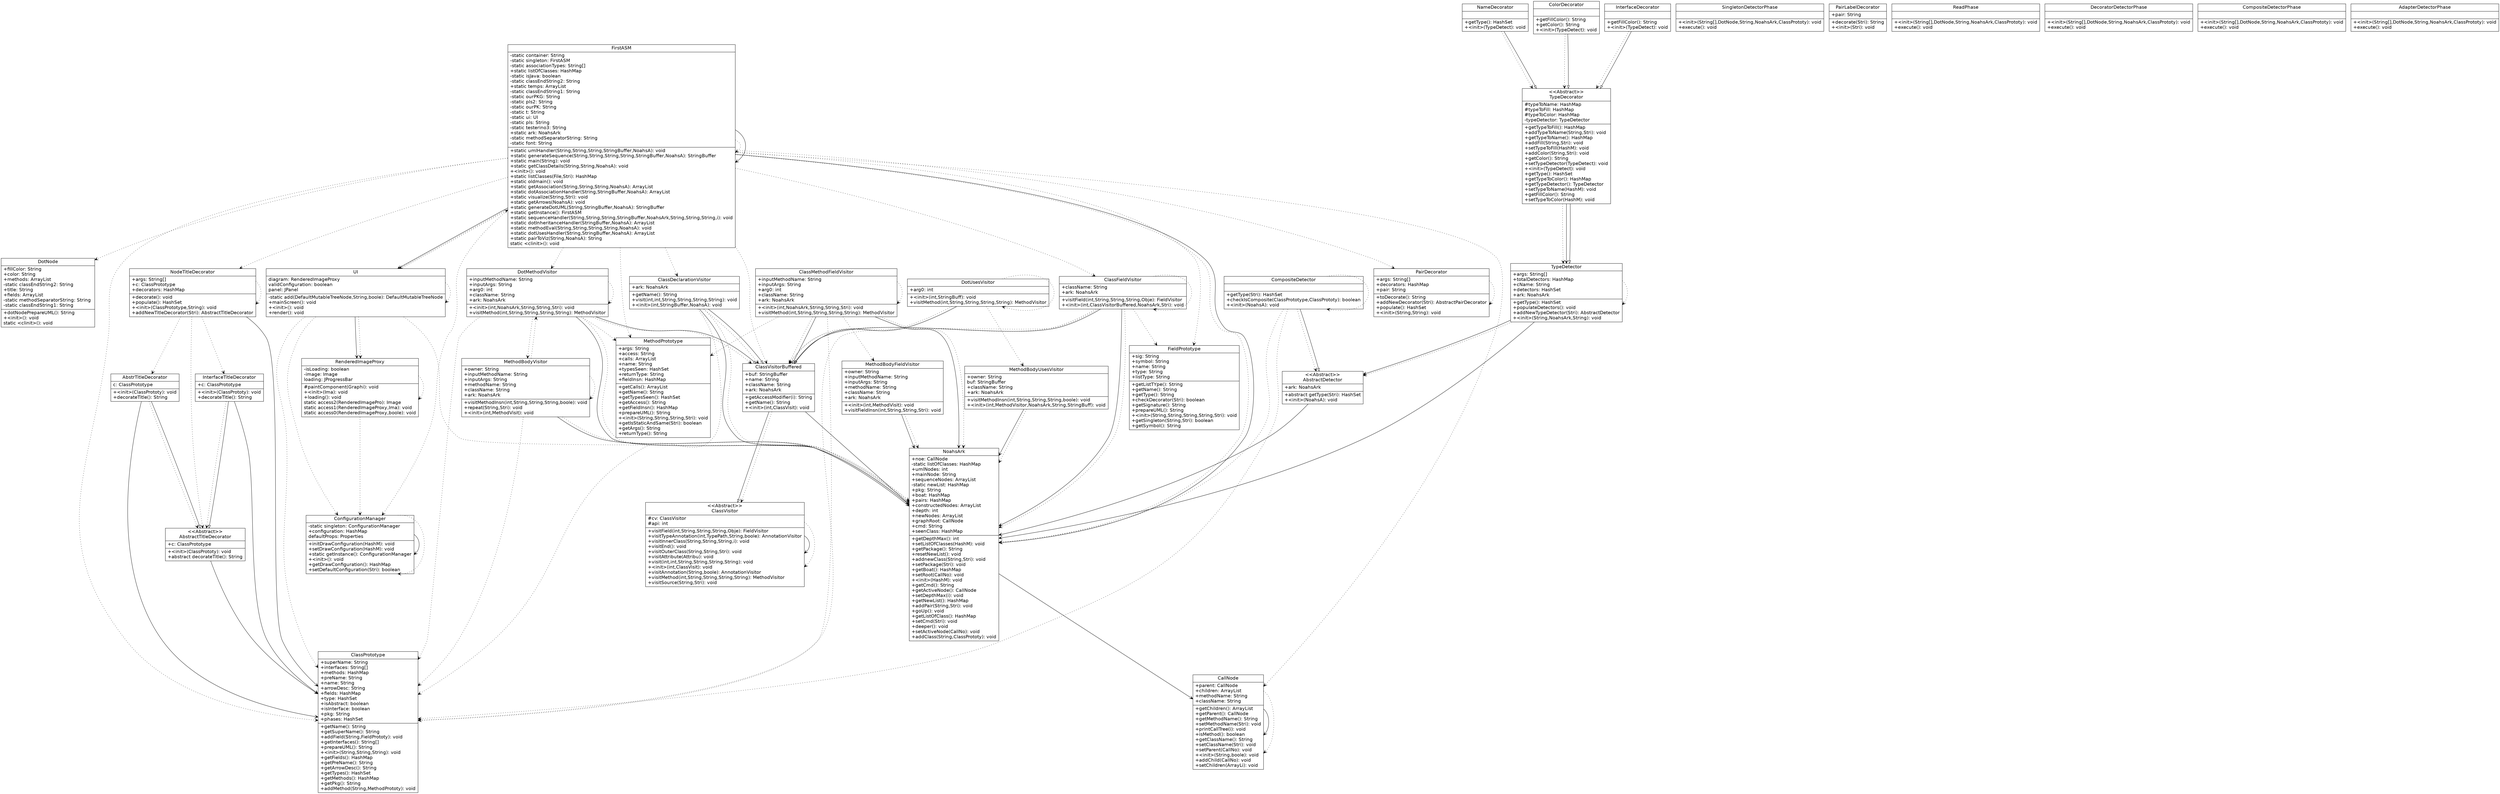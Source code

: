 digraph G{
	fontname = "Bitstream Vera Sans"
	fontsize = 16

node [
	fontname = "Bitstream Vera Sans"
	fontsize = 16

 shape = "record"
]
edge [
	fontname = "Bitstream Vera Sans"
	fontsize = 16
]
InterfaceTitleDecorator [ 
center=true
    label="{
InterfaceTitleDecorator|+c: ClassPrototype \l | +\<init\>(ClassPrototy): void\l+decorateTitle(): String\l}"
color = black
style = filled 
 fillcolor = white
]
MethodPrototype [ 
center=true
    label="{
MethodPrototype|+args: String \l+access: String \l+calls: ArrayList \l+name: String \l+typesSeen: HashSet \l+returnType: String \l+fieldInsn: HashMap \l | +getCalls(): ArrayList\l+getName(): String\l+getTypesSeen(): HashSet\l+getAccess(): String\l+getFieldInsn(): HashMap\l+prepareUML(): String\l+\<init\>(String,String,String,Stri): void\l+getIsStaticAndSame(Stri): boolean\l+getArgs(): String\l+returnType(): String\l}"
color = black
style = filled 
 fillcolor = white
]
ClassMethodFieldVisitor [ 
center=true
    label="{
ClassMethodFieldVisitor|+inputMethodName: String \l+inputArgs: String \l+arg0: int \l+className: String \l+ark: NoahsArk \l | +\<init\>(int,NoahsArk,String,String,Stri): void\l+visitMethod(int,String,String,String,String): MethodVisitor\l}"
color = black
style = filled 
 fillcolor = white
]
MethodBodyUsesVisitor [ 
center=true
    label="{
MethodBodyUsesVisitor|+owner: String \lbuf: StringBuffer \l+className: String \l+ark: NoahsArk \l | +visitMethodInsn(int,String,String,String,boole): void\l+\<init\>(int,MethodVisitor,NoahsArk,String,StringBuff): void\l}"
color = black
style = filled 
 fillcolor = white
]
MethodBodyVisitor [ 
center=true
    label="{
MethodBodyVisitor|+owner: String \l+inputMethodName: String \l+inputArgs: String \l+methodName: String \l+className: String \l+ark: NoahsArk \l | +visitMethodInsn(int,String,String,String,boole): void\l+repeat(String,Stri): void\l+\<init\>(int,MethodVisit): void\l}"
color = black
style = filled 
 fillcolor = white
]
NoahsArk [ 
center=true
    label="{
NoahsArk|+noe: CallNode \l-static listOfClasses: HashMap \l+umlNodes: int \l+mainNode: String \l+sequenceNodes: ArrayList \l-static newList: HashMap \l+pkg: String \l+boat: HashMap \l+pairs: HashMap \l+constructedNodes: ArrayList \l+depth: int \l+newNodes: ArrayList \l+graphRoot: CallNode \l+cmd: String \l+seenClass: HashMap \l | +getDepthMax(): int\l+setListOfClasses(HashM): void\l+getPackage(): String\l+resetNewList(): void\l+addnewClass(String,Stri): void\l+setPackage(Stri): void\l+getBoat(): HashMap\l+setRoot(CallNo): void\l+\<init\>(HashM): void\l+getCmd(): String\l+getActiveNode(): CallNode\l+setDepthMax(i): void\l+getNewList(): HashMap\l+addPair(String,Stri): void\l+goUp(): void\l+getListOfClass(): HashMap\l+setCmd(Stri): void\l+deeper(): void\l+setActiveNode(CallNo): void\l+addClass(String,ClassPrototy): void\l}"
color = black
style = filled 
 fillcolor = white
]
ClassVisitor [ 
center=true
    label="{\<\<Abstract\>\>\n
ClassVisitor|#cv: ClassVisitor \l#api: int \l | +visitField(int,String,String,String,Obje): FieldVisitor\l+visitTypeAnnotation(int,TypePath,String,boole): AnnotationVisitor\l+visitInnerClass(String,String,String,i): void\l+visitEnd(): void\l+visitOuterClass(String,String,Stri): void\l+visitAttribute(Attribu): void\l+visit(int,int,String,String,String,String): void\l+\<init\>(int,ClassVisit): void\l+visitAnnotation(String,boole): AnnotationVisitor\l+visitMethod(int,String,String,String,String): MethodVisitor\l+visitSource(String,Stri): void\l}"
color = black
style = filled 
 fillcolor = white
]
ClassDeclarationVisitor [ 
center=true
    label="{
ClassDeclarationVisitor|+ark: NoahsArk \l | +getName(): String\l+visit(int,int,String,String,String,String): void\l+\<init\>(int,StringBuffer,NoahsA): void\l}"
color = black
style = filled 
 fillcolor = white
]
FieldPrototype [ 
center=true
    label="{
FieldPrototype|+sig: String \l+symbol: String \l+name: String \l+type: String \l+listType: String \l | +getListTYpe(): String\l+getName(): String\l+getType(): String\l+checkDecorator(Stri): boolean\l+getSignature(): String\l+prepareUML(): String\l+\<init\>(String,String,String,String,Stri): void\l+getSingleton(String,Stri): boolean\l+getSymbol(): String\l}"
color = black
style = filled 
 fillcolor = white
]
NodeTitleDecorator [ 
center=true
    label="{
NodeTitleDecorator|+args: String[] \l+c: ClassPrototype \l+decorators: HashMap \l | +decorate(): void\l+populate(): HashSet\l+\<init\>(ClassPrototype,String): void\l+addNewTitleDecorator(Stri): AbstractTitleDecorator\l}"
color = black
style = filled 
 fillcolor = white
]
DotUsesVisitor [ 
center=true
    label="{
DotUsesVisitor|+arg0: int \l | +\<init\>(int,StringBuff): void\l+visitMethod(int,String,String,String,String): MethodVisitor\l}"
color = black
style = filled 
 fillcolor = white
]
PairDecorator [ 
center=true
    label="{
PairDecorator|+args: String[] \l+decorators: HashMap \l+pair: String \l | +toDecorate(): String\l+addNewDecorator(Stri): AbstractPairDecorator\l+populate(): HashSet\l+\<init\>(String,String): void\l}"
color = black
style = filled 
 fillcolor = white
]
AbstractTitleDecorator [ 
center=true
    label="{\<\<Abstract\>\>\n
AbstractTitleDecorator|+c: ClassPrototype \l | +\<init\>(ClassPrototy): void\l+abstract decorateTitle(): String\l}"
color = black
style = filled 
 fillcolor = white
]
NameDecorator [ 
center=true
    label="{
NameDecorator| | +getType(): HashSet\l+\<init\>(TypeDetect): void\l}"
color = black
style = filled 
 fillcolor = white
]
DotNode [ 
center=true
    label="{
DotNode|+fillColor: String \l+color: String \l+methods: ArrayList \l-static classEndString2: String \l+title: String \l+fields: ArrayList \l-static methodSeparatorString: String \l-static classEndString1: String \l | +dotNodePrepareUML(): String\l+\<init\>(): void\lstatic \<clinit\>(): void\l}"
color = black
style = filled 
 fillcolor = white
]
SingletonDetectorPhase [ 
center=true
    label="{
SingletonDetectorPhase| | +\<init\>(String[],DotNode,String,NoahsArk,ClassPrototy): void\l+execute(): void\l}"
color = black
style = filled 
 fillcolor = white
]
ClassFieldVisitor [ 
center=true
    label="{
ClassFieldVisitor|+className: String \l+ark: NoahsArk \l | +visitField(int,String,String,String,Obje): FieldVisitor\l+\<init\>(int,ClassVisitorBuffered,NoahsArk,Stri): void\l}"
color = black
style = filled 
 fillcolor = white
]
UI [ 
center=true
    label="{
UI|diagram: RenderedImageProxy \lvalidConfiguration: boolean \lpanel: JPanel \l | -static add(DefaultMutableTreeNode,String,boole): DefaultMutableTreeNode\l+mainScreen(): void\l+\<init\>(): void\l+render(): void\l}"
color = black
style = filled 
 fillcolor = white
]
FirstASM [ 
center=true
    label="{
FirstASM|-static container: String \l-static singleton: FirstASM \l-static associationTypes: String[] \l+static listOfClasses: HashMap \l-static isJava: boolean \l-static classEndString2: String \l+static temps: ArrayList \l-static classEndString1: String \l-static ourPKG: String \l-static pls2: String \l-static ourPK: String \l-static t: String \l-static ui: UI \l-static pls: String \l-static testerino3: String \l+static ark: NoahsArk \l-static methodSeparatorString: String \l-static font: String \l | +static umlHandler(String,String,String,StringBuffer,NoahsA): void\l+static generateSequence(String,String,String,String,StringBuffer,NoahsA): StringBuffer\l+static main(String): void\l+static getClassDetails(String,String,NoahsA): void\l+\<init\>(): void\l+static listClasses(File,Stri): HashMap\l+static oldmain(): void\l+static getAssociation(String,String,String,NoahsA): ArrayList\l+static dotAssociationHandler(String,StringBuffer,NoahsA): ArrayList\l+static visualize(String,Stri): void\l+static getArrows(NoahsA): void\l+static generateDotUML(String,StringBuffer,NoahsA): StringBuffer\l+static getInstance(): FirstASM\l+static sequenceHandler(String,String,String,StringBuffer,NoahsArk,String,String,String,i): void\l+static dotInheritanceHandler(StringBuffer,NoahsA): ArrayList\l+static methodEval(String,String,String,String,NoahsA): void\l+static dotUsesHandler(String,StringBuffer,NoahsA): ArrayList\l+static pairToViz(String,NoahsA): String\lstatic \<clinit\>(): void\l}"
color = black
style = filled 
 fillcolor = white
]
TypeDetector [ 
center=true
    label="{
TypeDetector|+args: String[] \l+totalDetectors: HashMap \l+cName: String \l+detectors: HashSet \l+ark: NoahsArk \l | +getType(): HashSet\l+populateDetectors(): void\l+addNewTypeDetector(Stri): AbstractDetector\l+\<init\>(String,NoahsArk,String): void\l}"
color = black
style = filled 
 fillcolor = white
]
PairLabelDecorator [ 
center=true
    label="{
PairLabelDecorator|+pair: String \l | +decorate(Stri): String\l+\<init\>(Stri): void\l}"
color = black
style = filled 
 fillcolor = white
]
ConfigurationManager [ 
center=true
    label="{
ConfigurationManager|-static singleton: ConfigurationManager \l+configuration: HashMap \ldefaultProps: Properties \l | +initDrawConfiguration(HashM): void\l+setDrawConfiguration(HashM): void\l+static getInstance(): ConfigurationManager\l+\<init\>(): void\l+getDrawConfiguration(): HashMap\l+setDefaultConfiguration(Stri): boolean\l}"
color = black
style = filled 
 fillcolor = white
]
ReadPhase [ 
center=true
    label="{
ReadPhase| | +\<init\>(String[],DotNode,String,NoahsArk,ClassPrototy): void\l+execute(): void\l}"
color = black
style = filled 
 fillcolor = white
]
DecoratorDetectorPhase [ 
center=true
    label="{
DecoratorDetectorPhase| | +\<init\>(String[],DotNode,String,NoahsArk,ClassPrototy): void\l+execute(): void\l}"
color = black
style = filled 
 fillcolor = white
]
AbstractDetector [ 
center=true
    label="{\<\<Abstract\>\>\n
AbstractDetector|+ark: NoahsArk \l | +abstract getType(Stri): HashSet\l+\<init\>(NoahsA): void\l}"
color = black
style = filled 
 fillcolor = white
]
CompositeDetector [ 
center=true
    label="{
CompositeDetector| | +getType(Stri): HashSet\l+checkIsComposite(ClassPrototype,ClassPrototy): boolean\l+\<init\>(NoahsA): void\l}"
color = black
style = filled 
 fillcolor = white
]
ClassVisitorBuffered [ 
center=true
    label="{
ClassVisitorBuffered|+buf: StringBuffer \l+name: String \l+className: String \l+ark: NoahsArk \l | +getAccessModifier(i): String\l+getName(): String\l+\<init\>(int,ClassVisit): void\l}"
color = black
style = filled 
 fillcolor = white
]
DotMethodVisitor [ 
center=true
    label="{
DotMethodVisitor|+inputMethodName: String \l+inputArgs: String \l+arg0: int \l+className: String \l+ark: NoahsArk \l | +\<init\>(int,NoahsArk,String,String,Stri): void\l+visitMethod(int,String,String,String,String): MethodVisitor\l}"
color = black
style = filled 
 fillcolor = white
]
AbstrTitleDecorator [ 
center=true
    label="{
AbstrTitleDecorator|c: ClassPrototype \l | +\<init\>(ClassPrototy): void\l+decorateTitle(): String\l}"
color = black
style = filled 
 fillcolor = white
]
CompositeDetectorPhase [ 
center=true
    label="{
CompositeDetectorPhase| | +\<init\>(String[],DotNode,String,NoahsArk,ClassPrototy): void\l+execute(): void\l}"
color = black
style = filled 
 fillcolor = white
]
TypeDecorator [ 
center=true
    label="{\<\<Abstract\>\>\n
TypeDecorator|#typeToName: HashMap \l#typeToFill: HashMap \l#typeToColor: HashMap \l-typeDetector: TypeDetector \l | +getTypeToFill(): HashMap\l+addTypeToName(String,Stri): void\l+getTypeToName(): HashMap\l+addFill(String,Stri): void\l+setTypeToFill(HashM): void\l+addColor(String,Stri): void\l+getColor(): String\l+setTypeDetector(TypeDetect): void\l+\<init\>(TypeDetect): void\l+getType(): HashSet\l+getTypeToColor(): HashMap\l+getTypeDetector(): TypeDetector\l+setTypeToName(HashM): void\l+getFillColor(): String\l+setTypeToColor(HashM): void\l}"
color = black
style = filled 
 fillcolor = white
]
CallNode [ 
center=true
    label="{
CallNode|+parent: CallNode \l+children: ArrayList \l+methodName: String \l+className: String \l | +getChildren(): ArrayList\l+getParent(): CallNode\l+getMethodName(): String\l+setMethodName(Stri): void\l+printCallTree(i): void\l+isMethod(): boolean\l+getClassName(): String\l+setClassName(Stri): void\l+setParent(CallNo): void\l+\<init\>(String,boole): void\l+addChild(CallNo): void\l+setChildren(ArrayLi): void\l}"
color = black
style = filled 
 fillcolor = white
]
ColorDecorator [ 
center=true
    label="{
ColorDecorator| | +getFillColor(): String\l+getColor(): String\l+\<init\>(TypeDetect): void\l}"
color = black
style = filled 
 fillcolor = white
]
RenderedImageProxy [ 
center=true
    label="{
RenderedImageProxy|-isLoading: boolean \l-image: Image \lloading: JProgressBar \l | #paintComponent(Graphi): void\l+\<init\>(Ima): void\l+loading(): void\lstatic access2(RenderedImagePro): Image\lstatic access1(RenderedImageProxy,Ima): void\lstatic access0(RenderedImageProxy,boole): void\l}"
color = black
style = filled 
 fillcolor = white
]
MethodBodyFieldVisitor [ 
center=true
    label="{
MethodBodyFieldVisitor|+owner: String \l+inputMethodName: String \l+inputArgs: String \l+methodName: String \l+className: String \l+ark: NoahsArk \l | +\<init\>(int,MethodVisit): void\l+visitFieldInsn(int,String,String,Stri): void\l}"
color = black
style = filled 
 fillcolor = white
]
ClassPrototype [ 
center=true
    label="{
ClassPrototype|+superName: String \l+interfaces: String[] \l+methods: HashMap \l+preName: String \l+name: String \l+arrowDesc: String \l+fields: HashMap \l+type: HashSet \l+isAbstract: boolean \l+isInterface: boolean \l+pkg: String \l+phases: HashSet \l | +getName(): String\l+getSuperName(): String\l+addField(String,FieldPrototy): void\l+getInterfaces(): String[]\l+prepareUML(): String\l+\<init\>(String,String,String): void\l+getFields(): HashMap\l+getPreName(): String\l+getArrowDesc(): String\l+getTypes(): HashSet\l+getMethods(): HashMap\l+getPkg(): String\l+addMethod(String,MethodPrototy): void\l}"
color = black
style = filled 
 fillcolor = white
]
AdapterDetectorPhase [ 
center=true
    label="{
AdapterDetectorPhase| | +\<init\>(String[],DotNode,String,NoahsArk,ClassPrototy): void\l+execute(): void\l}"
color = black
style = filled 
 fillcolor = white
]
InterfaceDecorator [ 
center=true
    label="{
InterfaceDecorator| | +getFillColor(): String\l+\<init\>(TypeDetect): void\l}"
color = black
style = filled 
 fillcolor = white
]
InterfaceTitleDecorator -> AbstractTitleDecorator[arrowhead = vee, style = dotted]
InterfaceTitleDecorator -> ClassPrototype[arrowhead = vee]
InterfaceTitleDecorator -> AbstractTitleDecorator [arrowhead = onormal]
ClassMethodFieldVisitor -> MethodBodyFieldVisitor[arrowhead = vee, style = dotted]
ClassMethodFieldVisitor -> ClassPrototype[arrowhead = vee, style = dotted]
ClassMethodFieldVisitor -> NoahsArk[arrowhead = vee]
ClassMethodFieldVisitor -> ClassVisitorBuffered[arrowhead = vee, style = dotted]
ClassMethodFieldVisitor -> ClassMethodFieldVisitor[arrowhead = vee, style = dotted]
ClassMethodFieldVisitor -> MethodPrototype[arrowhead = vee, style = dotted]
ClassMethodFieldVisitor -> ClassVisitorBuffered [arrowhead = onormal]
ClassMethodFieldVisitor -> NoahsArk[arrowhead = vee, style = dotted]
MethodBodyVisitor -> ClassPrototype[arrowhead = vee, style = dotted]
MethodBodyVisitor -> NoahsArk[arrowhead = vee]
MethodBodyVisitor -> DotMethodVisitor[arrowhead = vee, style = dotted]
MethodBodyVisitor -> MethodBodyVisitor[arrowhead = vee, style = dotted]
MethodBodyVisitor -> NoahsArk[arrowhead = vee, style = dotted]
MethodBodyUsesVisitor -> NoahsArk[arrowhead = vee]
MethodBodyUsesVisitor -> NoahsArk[arrowhead = vee, style = dotted]
ClassVisitor -> ClassVisitor[arrowhead = vee]
ClassVisitor -> ClassVisitor[arrowhead = vee, style = dotted]
NoahsArk -> CallNode[arrowhead = vee]
ClassDeclarationVisitor -> ClassPrototype[arrowhead = vee, style = dotted]
ClassDeclarationVisitor -> NoahsArk[arrowhead = vee]
ClassDeclarationVisitor -> ClassVisitorBuffered[arrowhead = vee, style = dotted]
ClassDeclarationVisitor -> ClassVisitorBuffered [arrowhead = onormal]
ClassDeclarationVisitor -> NoahsArk[arrowhead = vee, style = dotted]
NodeTitleDecorator -> AbstractTitleDecorator[arrowhead = vee, style = dotted]
NodeTitleDecorator -> ClassPrototype[arrowhead = vee]
NodeTitleDecorator -> InterfaceTitleDecorator[arrowhead = vee, style = dotted]
NodeTitleDecorator -> AbstrTitleDecorator[arrowhead = vee, style = dotted]
NodeTitleDecorator -> NodeTitleDecorator[arrowhead = vee, style = dotted]
DotUsesVisitor -> MethodBodyUsesVisitor[arrowhead = vee, style = dotted]
DotUsesVisitor -> ClassVisitorBuffered[arrowhead = vee, style = dotted]
DotUsesVisitor -> DotUsesVisitor[arrowhead = vee, style = dotted]
DotUsesVisitor -> ClassVisitorBuffered [arrowhead = onormal]
PairDecorator -> PairDecorator[arrowhead = vee, style = dotted]
AbstractTitleDecorator -> ClassPrototype[arrowhead = vee]
NameDecorator -> TypeDecorator[arrowhead = vee, style = dotted]
NameDecorator -> TypeDecorator [arrowhead = onormal]
ClassFieldVisitor -> ClassPrototype[arrowhead = vee, style = dotted]
ClassFieldVisitor -> NoahsArk[arrowhead = vee]
ClassFieldVisitor -> ClassFieldVisitor[arrowhead = vee, style = dotted]
ClassFieldVisitor -> ClassVisitorBuffered[arrowhead = vee, style = dotted]
ClassFieldVisitor -> ClassVisitorBuffered [arrowhead = onormal]
ClassFieldVisitor -> NoahsArk[arrowhead = vee, style = dotted]
ClassFieldVisitor -> FieldPrototype[arrowhead = vee, style = dotted]
UI -> FirstASM[arrowhead = vee, style = dotted]
UI -> ClassPrototype[arrowhead = vee, style = dotted]
UI -> UI[arrowhead = vee, style = dotted]
UI -> RenderedImageProxy[arrowhead = vee]
UI -> ConfigurationManager[arrowhead = vee, style = dotted]
UI -> RenderedImageProxy[arrowhead = vee, style = dotted]
UI -> NoahsArk[arrowhead = vee, style = dotted]
FirstASM -> FirstASM[arrowhead = vee, style = dotted]
FirstASM -> ClassFieldVisitor[arrowhead = vee, style = dotted]
FirstASM -> ClassVisitorBuffered[arrowhead = vee, style = dotted]
FirstASM -> ConfigurationManager[arrowhead = vee, style = dotted]
FirstASM -> DotNode[arrowhead = vee, style = dotted]
FirstASM -> MethodPrototype[arrowhead = vee, style = dotted]
FirstASM -> CallNode[arrowhead = vee, style = dotted]
FirstASM -> NoahsArk[arrowhead = vee, style = dotted]
FirstASM -> FieldPrototype[arrowhead = vee, style = dotted]
FirstASM -> ClassPrototype[arrowhead = vee, style = dotted]
FirstASM -> NoahsArk[arrowhead = vee]
FirstASM -> UI[arrowhead = vee, style = dotted]
FirstASM -> UI[arrowhead = vee]
FirstASM -> DotMethodVisitor[arrowhead = vee, style = dotted]
FirstASM -> NodeTitleDecorator[arrowhead = vee, style = dotted]
FirstASM -> FirstASM[arrowhead = vee]
FirstASM -> ClassDeclarationVisitor[arrowhead = vee, style = dotted]
FirstASM -> PairDecorator[arrowhead = vee, style = dotted]
TypeDetector -> TypeDetector[arrowhead = vee, style = dotted]
TypeDetector -> NoahsArk[arrowhead = vee]
TypeDetector -> AbstractDetector[arrowhead = vee]
TypeDetector -> AbstractDetector[arrowhead = vee, style = dotted]
ConfigurationManager -> ConfigurationManager[arrowhead = vee]
ConfigurationManager -> ConfigurationManager[arrowhead = vee, style = dotted]
CompositeDetector -> ClassPrototype[arrowhead = vee, style = dotted]
CompositeDetector -> AbstractDetector[arrowhead = vee, style = dotted]
CompositeDetector -> AbstractDetector [arrowhead = onormal]
CompositeDetector -> CompositeDetector[arrowhead = vee, style = dotted]
CompositeDetector -> NoahsArk[arrowhead = vee, style = dotted]
AbstractDetector -> NoahsArk[arrowhead = vee]
ClassVisitorBuffered -> NoahsArk[arrowhead = vee]
ClassVisitorBuffered -> ClassVisitor [arrowhead = onormal]
ClassVisitorBuffered -> ClassVisitor[arrowhead = vee, style = dotted]
DotMethodVisitor -> ClassPrototype[arrowhead = vee, style = dotted]
DotMethodVisitor -> NoahsArk[arrowhead = vee]
DotMethodVisitor -> ClassVisitorBuffered[arrowhead = vee, style = dotted]
DotMethodVisitor -> DotMethodVisitor[arrowhead = vee, style = dotted]
DotMethodVisitor -> MethodBodyVisitor[arrowhead = vee, style = dotted]
DotMethodVisitor -> MethodPrototype[arrowhead = vee, style = dotted]
DotMethodVisitor -> ClassVisitorBuffered [arrowhead = onormal]
DotMethodVisitor -> NoahsArk[arrowhead = vee, style = dotted]
AbstrTitleDecorator -> AbstractTitleDecorator[arrowhead = vee, style = dotted]
AbstrTitleDecorator -> ClassPrototype[arrowhead = vee]
AbstrTitleDecorator -> AbstractTitleDecorator [arrowhead = onormal]
TypeDecorator -> TypeDetector[arrowhead = vee, style = dotted]
TypeDecorator -> TypeDetector[arrowhead = vee]
TypeDecorator -> TypeDetector [arrowhead = onormal]
CallNode -> CallNode[arrowhead = vee]
CallNode -> CallNode[arrowhead = vee, style = dotted]
ColorDecorator -> TypeDecorator[arrowhead = vee, style = dotted]
ColorDecorator -> TypeDecorator [arrowhead = onormal]
RenderedImageProxy -> ConfigurationManager[arrowhead = vee, style = dotted]
RenderedImageProxy -> RenderedImageProxy[arrowhead = vee, style = dotted]
MethodBodyFieldVisitor -> NoahsArk[arrowhead = vee]
MethodBodyFieldVisitor -> NoahsArk[arrowhead = vee, style = dotted]
InterfaceDecorator -> TypeDecorator[arrowhead = vee, style = dotted]
InterfaceDecorator -> TypeDecorator [arrowhead = onormal]


}